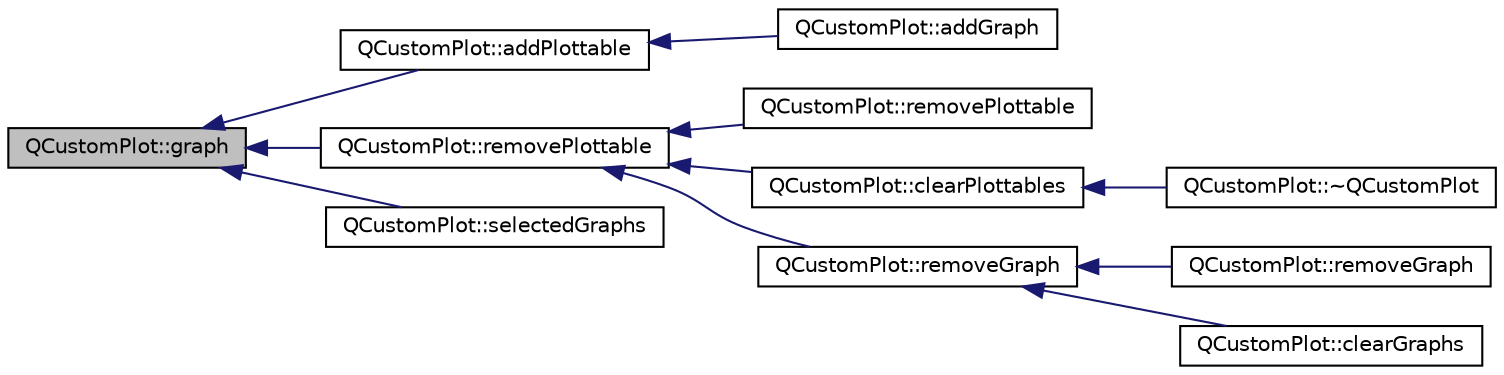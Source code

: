 digraph "QCustomPlot::graph"
{
  edge [fontname="Helvetica",fontsize="10",labelfontname="Helvetica",labelfontsize="10"];
  node [fontname="Helvetica",fontsize="10",shape=record];
  rankdir="LR";
  Node296 [label="QCustomPlot::graph",height=0.2,width=0.4,color="black", fillcolor="grey75", style="filled", fontcolor="black"];
  Node296 -> Node297 [dir="back",color="midnightblue",fontsize="10",style="solid",fontname="Helvetica"];
  Node297 [label="QCustomPlot::addPlottable",height=0.2,width=0.4,color="black", fillcolor="white", style="filled",URL="$dd/d9b/class_q_custom_plot.html#ab7ad9174f701f9c6f64e378df77927a6"];
  Node297 -> Node298 [dir="back",color="midnightblue",fontsize="10",style="solid",fontname="Helvetica"];
  Node298 [label="QCustomPlot::addGraph",height=0.2,width=0.4,color="black", fillcolor="white", style="filled",URL="$dd/d9b/class_q_custom_plot.html#a6fb2873d35a8a8089842d81a70a54167"];
  Node296 -> Node299 [dir="back",color="midnightblue",fontsize="10",style="solid",fontname="Helvetica"];
  Node299 [label="QCustomPlot::removePlottable",height=0.2,width=0.4,color="black", fillcolor="white", style="filled",URL="$dd/d9b/class_q_custom_plot.html#af3dafd56884208474f311d6226513ab2"];
  Node299 -> Node300 [dir="back",color="midnightblue",fontsize="10",style="solid",fontname="Helvetica"];
  Node300 [label="QCustomPlot::removePlottable",height=0.2,width=0.4,color="black", fillcolor="white", style="filled",URL="$dd/d9b/class_q_custom_plot.html#afc210e0021480f8119bccf37839dbcc8"];
  Node299 -> Node301 [dir="back",color="midnightblue",fontsize="10",style="solid",fontname="Helvetica"];
  Node301 [label="QCustomPlot::clearPlottables",height=0.2,width=0.4,color="black", fillcolor="white", style="filled",URL="$dd/d9b/class_q_custom_plot.html#a9a409bb3201878adb7ffba1c89c4e004"];
  Node301 -> Node302 [dir="back",color="midnightblue",fontsize="10",style="solid",fontname="Helvetica"];
  Node302 [label="QCustomPlot::~QCustomPlot",height=0.2,width=0.4,color="black", fillcolor="white", style="filled",URL="$dd/d9b/class_q_custom_plot.html#a75d9b6f599dcae706e45efd425c5499e"];
  Node299 -> Node303 [dir="back",color="midnightblue",fontsize="10",style="solid",fontname="Helvetica"];
  Node303 [label="QCustomPlot::removeGraph",height=0.2,width=0.4,color="black", fillcolor="white", style="filled",URL="$dd/d9b/class_q_custom_plot.html#a903561be895fb6528a770d66ac5e6713"];
  Node303 -> Node304 [dir="back",color="midnightblue",fontsize="10",style="solid",fontname="Helvetica"];
  Node304 [label="QCustomPlot::removeGraph",height=0.2,width=0.4,color="black", fillcolor="white", style="filled",URL="$dd/d9b/class_q_custom_plot.html#a9554b3d2d5b10c0f884bd4010b6c192c"];
  Node303 -> Node305 [dir="back",color="midnightblue",fontsize="10",style="solid",fontname="Helvetica"];
  Node305 [label="QCustomPlot::clearGraphs",height=0.2,width=0.4,color="black", fillcolor="white", style="filled",URL="$dd/d9b/class_q_custom_plot.html#ab0f3abff2d2f7df3668b5836f39207fa"];
  Node296 -> Node306 [dir="back",color="midnightblue",fontsize="10",style="solid",fontname="Helvetica"];
  Node306 [label="QCustomPlot::selectedGraphs",height=0.2,width=0.4,color="black", fillcolor="white", style="filled",URL="$dd/d9b/class_q_custom_plot.html#ad3547aded026d8a9ae6ef13a69080d06"];
}
